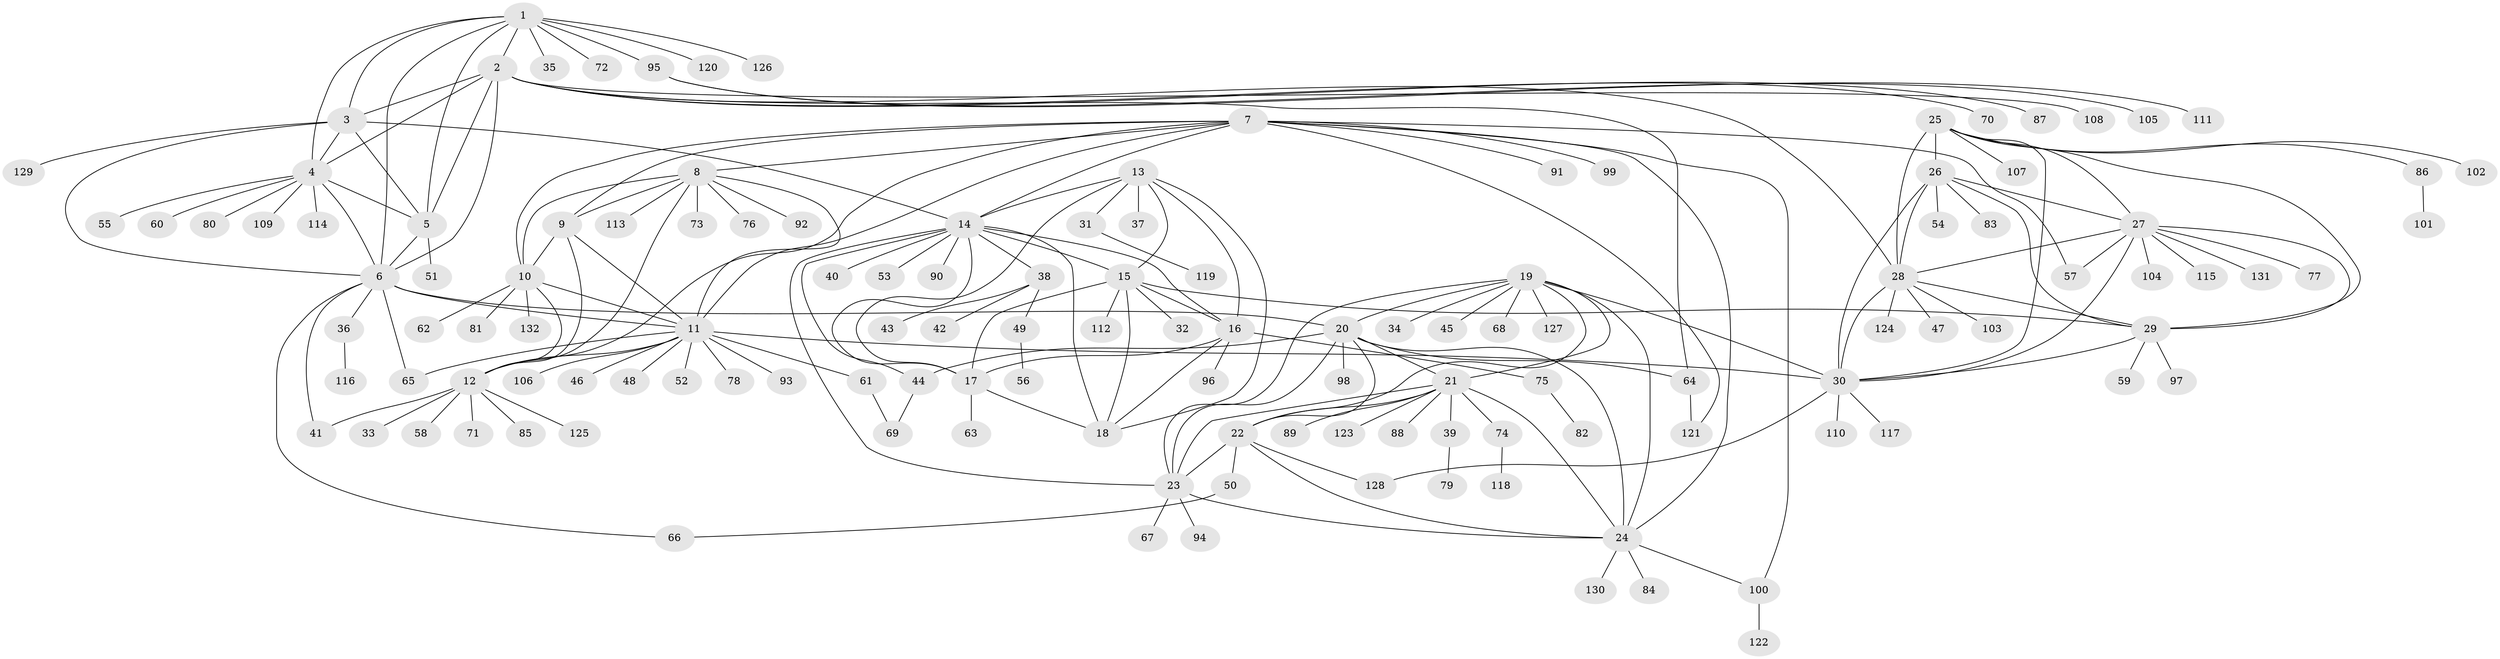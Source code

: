 // coarse degree distribution, {9: 0.030303030303030304, 6: 0.07575757575757576, 4: 0.015151515151515152, 17: 0.015151515151515152, 5: 0.045454545454545456, 7: 0.030303030303030304, 18: 0.015151515151515152, 10: 0.030303030303030304, 3: 0.045454545454545456, 8: 0.030303030303030304, 1: 0.6212121212121212, 2: 0.045454545454545456}
// Generated by graph-tools (version 1.1) at 2025/19/03/04/25 18:19:45]
// undirected, 132 vertices, 197 edges
graph export_dot {
graph [start="1"]
  node [color=gray90,style=filled];
  1;
  2;
  3;
  4;
  5;
  6;
  7;
  8;
  9;
  10;
  11;
  12;
  13;
  14;
  15;
  16;
  17;
  18;
  19;
  20;
  21;
  22;
  23;
  24;
  25;
  26;
  27;
  28;
  29;
  30;
  31;
  32;
  33;
  34;
  35;
  36;
  37;
  38;
  39;
  40;
  41;
  42;
  43;
  44;
  45;
  46;
  47;
  48;
  49;
  50;
  51;
  52;
  53;
  54;
  55;
  56;
  57;
  58;
  59;
  60;
  61;
  62;
  63;
  64;
  65;
  66;
  67;
  68;
  69;
  70;
  71;
  72;
  73;
  74;
  75;
  76;
  77;
  78;
  79;
  80;
  81;
  82;
  83;
  84;
  85;
  86;
  87;
  88;
  89;
  90;
  91;
  92;
  93;
  94;
  95;
  96;
  97;
  98;
  99;
  100;
  101;
  102;
  103;
  104;
  105;
  106;
  107;
  108;
  109;
  110;
  111;
  112;
  113;
  114;
  115;
  116;
  117;
  118;
  119;
  120;
  121;
  122;
  123;
  124;
  125;
  126;
  127;
  128;
  129;
  130;
  131;
  132;
  1 -- 2;
  1 -- 3;
  1 -- 4;
  1 -- 5;
  1 -- 6;
  1 -- 35;
  1 -- 72;
  1 -- 95;
  1 -- 120;
  1 -- 126;
  2 -- 3;
  2 -- 4;
  2 -- 5;
  2 -- 6;
  2 -- 28;
  2 -- 64;
  2 -- 70;
  2 -- 87;
  2 -- 108;
  3 -- 4;
  3 -- 5;
  3 -- 6;
  3 -- 14;
  3 -- 129;
  4 -- 5;
  4 -- 6;
  4 -- 55;
  4 -- 60;
  4 -- 80;
  4 -- 109;
  4 -- 114;
  5 -- 6;
  5 -- 51;
  6 -- 11;
  6 -- 20;
  6 -- 36;
  6 -- 41;
  6 -- 65;
  6 -- 66;
  7 -- 8;
  7 -- 9;
  7 -- 10;
  7 -- 11;
  7 -- 12;
  7 -- 14;
  7 -- 24;
  7 -- 57;
  7 -- 91;
  7 -- 99;
  7 -- 100;
  7 -- 121;
  8 -- 9;
  8 -- 10;
  8 -- 11;
  8 -- 12;
  8 -- 73;
  8 -- 76;
  8 -- 92;
  8 -- 113;
  9 -- 10;
  9 -- 11;
  9 -- 12;
  10 -- 11;
  10 -- 12;
  10 -- 62;
  10 -- 81;
  10 -- 132;
  11 -- 12;
  11 -- 30;
  11 -- 46;
  11 -- 48;
  11 -- 52;
  11 -- 61;
  11 -- 65;
  11 -- 78;
  11 -- 93;
  11 -- 106;
  12 -- 33;
  12 -- 41;
  12 -- 58;
  12 -- 71;
  12 -- 85;
  12 -- 125;
  13 -- 14;
  13 -- 15;
  13 -- 16;
  13 -- 17;
  13 -- 18;
  13 -- 31;
  13 -- 37;
  14 -- 15;
  14 -- 16;
  14 -- 17;
  14 -- 18;
  14 -- 23;
  14 -- 38;
  14 -- 40;
  14 -- 44;
  14 -- 53;
  14 -- 90;
  15 -- 16;
  15 -- 17;
  15 -- 18;
  15 -- 29;
  15 -- 32;
  15 -- 112;
  16 -- 17;
  16 -- 18;
  16 -- 75;
  16 -- 96;
  17 -- 18;
  17 -- 63;
  19 -- 20;
  19 -- 21;
  19 -- 22;
  19 -- 23;
  19 -- 24;
  19 -- 30;
  19 -- 34;
  19 -- 45;
  19 -- 68;
  19 -- 127;
  20 -- 21;
  20 -- 22;
  20 -- 23;
  20 -- 24;
  20 -- 44;
  20 -- 64;
  20 -- 98;
  21 -- 22;
  21 -- 23;
  21 -- 24;
  21 -- 39;
  21 -- 74;
  21 -- 88;
  21 -- 89;
  21 -- 123;
  22 -- 23;
  22 -- 24;
  22 -- 50;
  22 -- 128;
  23 -- 24;
  23 -- 67;
  23 -- 94;
  24 -- 84;
  24 -- 100;
  24 -- 130;
  25 -- 26;
  25 -- 27;
  25 -- 28;
  25 -- 29;
  25 -- 30;
  25 -- 86;
  25 -- 102;
  25 -- 107;
  26 -- 27;
  26 -- 28;
  26 -- 29;
  26 -- 30;
  26 -- 54;
  26 -- 83;
  27 -- 28;
  27 -- 29;
  27 -- 30;
  27 -- 57;
  27 -- 77;
  27 -- 104;
  27 -- 115;
  27 -- 131;
  28 -- 29;
  28 -- 30;
  28 -- 47;
  28 -- 103;
  28 -- 124;
  29 -- 30;
  29 -- 59;
  29 -- 97;
  30 -- 110;
  30 -- 117;
  30 -- 128;
  31 -- 119;
  36 -- 116;
  38 -- 42;
  38 -- 43;
  38 -- 49;
  39 -- 79;
  44 -- 69;
  49 -- 56;
  50 -- 66;
  61 -- 69;
  64 -- 121;
  74 -- 118;
  75 -- 82;
  86 -- 101;
  95 -- 105;
  95 -- 111;
  100 -- 122;
}
